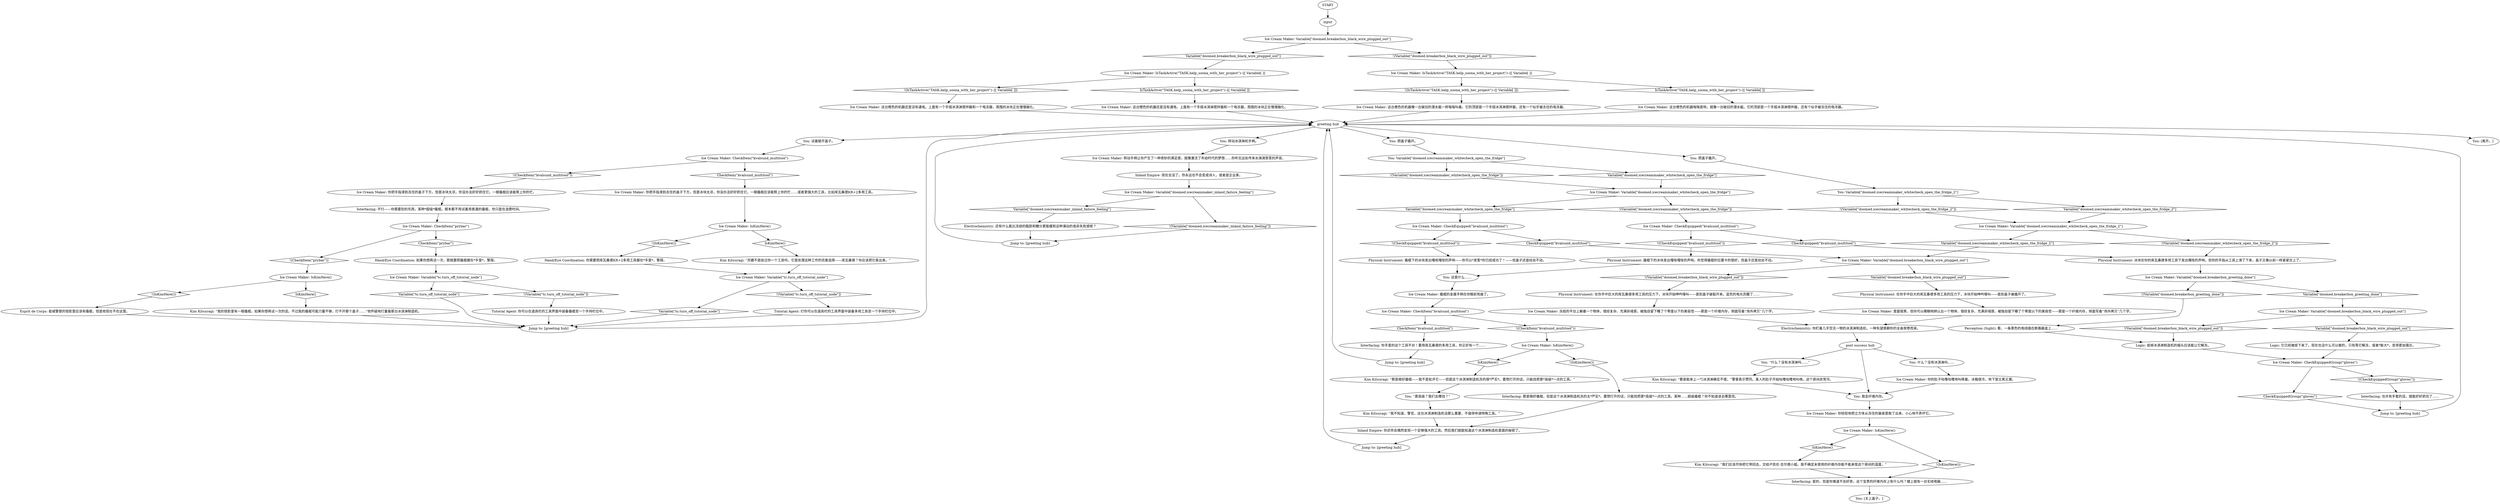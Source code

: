 # DOOMED / ICE CREAM MAKER
# Doomed cellar, a pistachio green ice cream maker next to the breaker box with a radio computer's filament memory inside. Difficulty: heroic, turns into easy if you've read the note from the Ice Bear Fridge.
# ==================================================
digraph G {
	  0 [label="START"];
	  1 [label="input"];
	  2 [label="Logic: 它已经被拔下来了。现在也没什么可以做的，只有等它解冻，或者*胀大*，变得更加强壮。"];
	  3 [label="Kim Kitsuragi: “要是能来上一勺冰淇淋确实不错，”警督表示赞同。某人的肚子开始咕噜咕噜地叫唤。这个房间非常冷。"];
	  4 [label="Ice Cream Maker: 里面很黑，但你可以模糊地辨认出一个物体，错综复杂、充满异域感，被独自留下睡了个零度以下的美容觉——那是一个纤维内存，侧面写着“场外拷贝”几个字。"];
	  5 [label="Ice Cream Maker: IsKimHere()"];
	  6 [label="IsKimHere()", shape=diamond];
	  7 [label="!(IsKimHere())", shape=diamond];
	  9 [label="Inland Empire: 现在全没了。你永远也不会变成诗人，或者是企业家。"];
	  10 [label="Electrochemistry: 你盯着几乎空无一物的冰淇淋制造机，一种失望感朝你的全身席卷而来。"];
	  11 [label="Ice Cream Maker: 你轻轻地把立方体从冻住的基座里取了出来，小心地不弄坏它。"];
	  12 [label="Physical Instrument: 撬棍下的冰块发出嘎吱嘎吱的声响——你可以*发誓*你已经成功了！——但盖子还是纹丝不动。"];
	  13 [label="Ice Cream Maker: CheckItem(\"prybar\")"];
	  14 [label="CheckItem(\"prybar\")", shape=diamond];
	  15 [label="!(CheckItem(\"prybar\"))", shape=diamond];
	  16 [label="Ice Cream Maker: IsKimHere()"];
	  17 [label="IsKimHere()", shape=diamond];
	  18 [label="!(IsKimHere())", shape=diamond];
	  19 [label="Kim Kitsuragi: “苏娜不是给过你一个工具吗，它是处理这种工作的完美选择——库瓦桑德？你应该把它拿出来。”"];
	  20 [label="Physical Instrument: 冰块在你的库瓦桑德多用工具下发出嘎吱的声响，但你的手指从工具上滑了下来，盖子又像以前一样紧紧合上了。"];
	  21 [label="Ice Cream Maker: CheckEquippedGroup(\"gloves\")"];
	  22 [label="CheckEquippedGroup(\"gloves\")", shape=diamond];
	  23 [label="!(CheckEquippedGroup(\"gloves\"))", shape=diamond];
	  24 [label="Kim Kitsuragi: “我们应该尽快把它带回去，交给卢凯伦-吉尔德小姐。我不确定未使用的纤维内存能不能承受这个房间的温度。”"];
	  25 [label="Esprit de Corps: 曷城警督的锐影里应该有撬棍，但是他现在不在这里。"];
	  26 [label="Tutorial Agent: 打你可以在道具栏的工具界面中装备多用工具至一个手持栏位中。"];
	  27 [label="Ice Cream Maker: 你把手指滑到冻住的盖子下方，但是冰块太凉，你没办法好好抓住它。一根撬棍应该能帮上你的忙……或者更强大的工具，比如库瓦桑德KR+2多用工具。"];
	  28 [label="You: 转动冰淇淋机手柄。"];
	  29 [label="Ice Cream Maker: 这台橙色的机器还是没有通电。上面有一个手摇冰淇淋搅拌器和一个电冻器，周围的冰块正在慢慢融化。"];
	  30 [label="You: [关上盖子。]"];
	  31 [label="Ice Cream Maker: IsKimHere()"];
	  32 [label="IsKimHere()", shape=diamond];
	  33 [label="!(IsKimHere())", shape=diamond];
	  34 [label="Ice Cream Maker: IsKimHere()"];
	  35 [label="IsKimHere()", shape=diamond];
	  36 [label="!(IsKimHere())", shape=diamond];
	  37 [label="You: “更高级？我们去哪找？”"];
	  38 [label="Interfacing: 不行——你需要别的东西，某种*超级*撬棍。根本都不用试着用普通的撬棍，你只是在浪费时间。"];
	  39 [label="Jump to: [greeting hub]"];
	  40 [label="Ice Cream Maker: Variable[\"doomed.breakerbox_black_wire_plugged_out\"]"];
	  41 [label="Variable[\"doomed.breakerbox_black_wire_plugged_out\"]", shape=diamond];
	  42 [label="!(Variable[\"doomed.breakerbox_black_wire_plugged_out\"])", shape=diamond];
	  43 [label="post success hub"];
	  44 [label="Kim Kitsuragi: “我不知道，警官。这台冰淇淋制造机没那么重要，不值得申请特殊工具。”"];
	  45 [label="Ice Cream Maker: 你把手指滑到冻住的盖子下方，但是冰块太凉，你没办法好好抓住它。一根撬棍应该能帮上你的忙。"];
	  46 [label="Ice Cream Maker: CheckItem(\"kvalsund_multitool\")"];
	  47 [label="CheckItem(\"kvalsund_multitool\")", shape=diamond];
	  48 [label="!(CheckItem(\"kvalsund_multitool\"))", shape=diamond];
	  49 [label="Ice Cream Maker: Variable[\"doomed.icecreammaker_whitecheck_open_the_fridge\"]"];
	  50 [label="Variable[\"doomed.icecreammaker_whitecheck_open_the_fridge\"]", shape=diamond];
	  51 [label="!(Variable[\"doomed.icecreammaker_whitecheck_open_the_fridge\"])", shape=diamond];
	  52 [label="Perception (Sight): 看，一条黑色的电线插在断路器盒上……"];
	  53 [label="Interfacing: 你手里的这个工具不对！要用库瓦桑德的多用工具，你正好有一个……"];
	  54 [label="You: 什么？没有冰淇淋吗……"];
	  55 [label="Interfacing: 是的，但是你难道不会好奇，这个宝贵的纤维内存上有什么吗？楼上就有一台无线电脑……"];
	  56 [label="Ice Cream Maker: CheckEquipped(\"kvalsund_multitool\")"];
	  57 [label="CheckEquipped(\"kvalsund_multitool\")", shape=diamond];
	  58 [label="!(CheckEquipped(\"kvalsund_multitool\"))", shape=diamond];
	  59 [label="Jump to: [greeting hub]"];
	  60 [label="You: 这是什么……"];
	  61 [label="Interfacing: 那是根好撬棍，但是这个冰淇淋制造机冻的太*严实*。要想打开的话，只能找把更*高级*一点的工具。某种……超级撬棍？你不知道该去哪里找。"];
	  62 [label="Inland Empire: 你迟早会偶然发现一个足够强大的工具。然后我们就能知道这个冰淇淋制造机里面的秘密了。"];
	  63 [label="Ice Cream Maker: Variable[\"doomed.breakerbox_black_wire_plugged_out\"]"];
	  64 [label="Variable[\"doomed.breakerbox_black_wire_plugged_out\"]", shape=diamond];
	  65 [label="!(Variable[\"doomed.breakerbox_black_wire_plugged_out\"])", shape=diamond];
	  66 [label="Ice Cream Maker: 撬棍的金属手柄在你眼前弯曲了。"];
	  67 [label="Ice Cream Maker: 这台橙色的机器还是没有通电。上面有一个手摇冰淇淋搅拌器和一个电冻器，周围的冰块正在慢慢融化。"];
	  68 [label="Physical Instrument: 在你手中巨大的库瓦桑德多用工具的压力下，冰块开始呻吟嚎叫——直到盖子被撬开了。"];
	  69 [label="Hand/Eye Coordination: 如果你想再试一次，那就要把撬棍握在*手里*，警探。"];
	  70 [label="You: 把盖子撬开。"];
	  71 [label="You: Variable[\"doomed.icecreammaker_whitecheck_open_the_fridge_2\"]"];
	  72 [label="Variable[\"doomed.icecreammaker_whitecheck_open_the_fridge_2\"]", shape=diamond];
	  73 [label="!(Variable[\"doomed.icecreammaker_whitecheck_open_the_fridge_2\"])", shape=diamond];
	  74 [label="Jump to: [greeting hub]"];
	  75 [label="Ice Cream Maker: 转动手柄让你产生了一种奇妙的满足感，就像激活了年幼时代的梦想……你听见远处传来水滴滴答答的声音。"];
	  76 [label="Ice Cream Maker: Variable[\"tc.turn_off_tutorial_node\"]"];
	  77 [label="Variable[\"tc.turn_off_tutorial_node\"]", shape=diamond];
	  78 [label="!(Variable[\"tc.turn_off_tutorial_node\"])", shape=diamond];
	  79 [label="You: 试着砸开盖子。"];
	  80 [label="Ice Cream Maker: 这台橙色的机器像一台破旧的潜水艇一样嗡嗡叫着。它的顶部是一个手摇冰淇淋搅拌器，还有一个似乎被冻住的电冻器。"];
	  81 [label="Physical Instrument: 在你手中巨大的库瓦桑德多用工具的压力下，冰块开始呻吟嚎叫——直到盖子破裂开来。蓝色的电光苏醒了……"];
	  82 [label="Ice Cream Maker: 这台橙色的机器嗡嗡直响，就像一台破旧的潜水艇。它的顶部是一个手摇冰淇淋搅拌器，还有个似乎被冻住的电冻器。"];
	  83 [label="Ice Cream Maker: 冻结的平台上躺着一个物体，错综复杂、充满异域感，被独自留下睡了个零度以下的美容觉——那是一个纤维内存，侧面写着“场外拷贝”几个字。"];
	  84 [label="Kim Kitsuragi: “那是根好撬棍——我不是批评它——但是这个冰淇淋制造机冻的很*严实*。要想打开的话，只能找把更*高级*一点的工具。”"];
	  85 [label="Jump to: [greeting hub]"];
	  86 [label="Ice Cream Maker: IsTaskActive(\"TASK.help_soona_with_her_project\")--[[ Variable[ ]]"];
	  87 [label="IsTaskActive(\"TASK.help_soona_with_her_project\")--[[ Variable[ ]]", shape=diamond];
	  88 [label="!(IsTaskActive(\"TASK.help_soona_with_her_project\")--[[ Variable[ ]])", shape=diamond];
	  89 [label="Jump to: [greeting hub]"];
	  90 [label="Kim Kitsuragi: “我的锐影里有一根撬棍，如果你想再试一次的话。不过我的撬棍可能力量不够，打不开那个盖子……”他怀疑地打量着那台冰淇淋制造机。"];
	  91 [label="greeting hub"];
	  92 [label="Logic: 拔掉冰淇淋制造机的插头应该能让它解冻。"];
	  93 [label="You: “什么？没有冰淇淋吗……”"];
	  94 [label="Ice Cream Maker: CheckEquipped(\"kvalsund_multitool\")"];
	  95 [label="CheckEquipped(\"kvalsund_multitool\")", shape=diamond];
	  96 [label="!(CheckEquipped(\"kvalsund_multitool\"))", shape=diamond];
	  97 [label="Electrochemistry: 还有什么能比冻结的脂肪和糖分更能缓和这种涌动的诡异失败感呢？"];
	  98 [label="Ice Cream Maker: IsTaskActive(\"TASK.help_soona_with_her_project\")--[[ Variable[ ]]"];
	  99 [label="IsTaskActive(\"TASK.help_soona_with_her_project\")--[[ Variable[ ]]", shape=diamond];
	  100 [label="!(IsTaskActive(\"TASK.help_soona_with_her_project\")--[[ Variable[ ]])", shape=diamond];
	  101 [label="Ice Cream Maker: 你的肚子咕噜咕噜地叫唤着。冰箱很冷，地下室又黑又潮。"];
	  102 [label="Ice Cream Maker: Variable[\"doomed.icecreammaker_whitecheck_open_the_fridge_2\"]"];
	  103 [label="Variable[\"doomed.icecreammaker_whitecheck_open_the_fridge_2\"]", shape=diamond];
	  104 [label="!(Variable[\"doomed.icecreammaker_whitecheck_open_the_fridge_2\"])", shape=diamond];
	  105 [label="You: 把盖子撬开。"];
	  106 [label="You: Variable[\"doomed.icecreammaker_whitecheck_open_the_fridge\"]"];
	  107 [label="Variable[\"doomed.icecreammaker_whitecheck_open_the_fridge\"]", shape=diamond];
	  108 [label="!(Variable[\"doomed.icecreammaker_whitecheck_open_the_fridge\"])", shape=diamond];
	  109 [label="You: 取走纤维内存。"];
	  110 [label="Ice Cream Maker: Variable[\"tc.turn_off_tutorial_node\"]"];
	  111 [label="Variable[\"tc.turn_off_tutorial_node\"]", shape=diamond];
	  112 [label="!(Variable[\"tc.turn_off_tutorial_node\"])", shape=diamond];
	  113 [label="Ice Cream Maker: Variable[\"doomed.breakerbox_greeting_done\"]"];
	  114 [label="Variable[\"doomed.breakerbox_greeting_done\"]", shape=diamond];
	  115 [label="!(Variable[\"doomed.breakerbox_greeting_done\"])", shape=diamond];
	  116 [label="Ice Cream Maker: CheckItem(\"kvalsund_multitool\")"];
	  117 [label="CheckItem(\"kvalsund_multitool\")", shape=diamond];
	  118 [label="!(CheckItem(\"kvalsund_multitool\"))", shape=diamond];
	  119 [label="Ice Cream Maker: Variable[\"doomed.breakerbox_black_wire_plugged_out\"]"];
	  120 [label="Variable[\"doomed.breakerbox_black_wire_plugged_out\"]", shape=diamond];
	  121 [label="!(Variable[\"doomed.breakerbox_black_wire_plugged_out\"])", shape=diamond];
	  122 [label="Interfacing: 也许有手套的话，就能好好抓住了……"];
	  123 [label="Physical Instrument: 撬棍下的冰块发出嘎吱嘎吱的声响。你觉得撬棍的位置卡的很好，但盖子还是纹丝不动。"];
	  124 [label="Hand/Eye Coordination: 你需要把库瓦桑德KR+2多用工具握在*手里*，警探。"];
	  125 [label="Tutorial Agent: 你可以在道具栏的工具界面中装备撬棍至一个手持栏位中。"];
	  126 [label="You: [离开。]"];
	  127 [label="Ice Cream Maker: Variable[\"doomed.icecreammaker_inland_failure_feeling\"]"];
	  128 [label="Variable[\"doomed.icecreammaker_inland_failure_feeling\"]", shape=diamond];
	  129 [label="!(Variable[\"doomed.icecreammaker_inland_failure_feeling\"])", shape=diamond];
	  0 -> 1
	  1 -> 63
	  2 -> 21
	  3 -> 109
	  4 -> 10
	  5 -> 6
	  5 -> 7
	  6 -> 90
	  7 -> 25
	  9 -> 127
	  10 -> 43
	  11 -> 31
	  12 -> 60
	  13 -> 14
	  13 -> 15
	  14 -> 69
	  15 -> 5
	  16 -> 17
	  16 -> 18
	  17 -> 19
	  18 -> 124
	  19 -> 110
	  20 -> 113
	  21 -> 22
	  21 -> 23
	  22 -> 74
	  23 -> 122
	  24 -> 55
	  25 -> 39
	  26 -> 39
	  27 -> 16
	  28 -> 75
	  29 -> 91
	  31 -> 32
	  31 -> 33
	  32 -> 24
	  33 -> 55
	  34 -> 35
	  34 -> 36
	  35 -> 84
	  36 -> 61
	  37 -> 44
	  38 -> 13
	  39 -> 91
	  40 -> 41
	  40 -> 42
	  41 -> 68
	  42 -> 81
	  43 -> 109
	  43 -> 93
	  43 -> 54
	  44 -> 62
	  45 -> 38
	  46 -> 48
	  46 -> 47
	  47 -> 53
	  48 -> 34
	  49 -> 50
	  49 -> 51
	  50 -> 56
	  51 -> 94
	  52 -> 92
	  53 -> 85
	  54 -> 101
	  55 -> 30
	  56 -> 57
	  56 -> 58
	  57 -> 40
	  58 -> 12
	  59 -> 91
	  60 -> 66
	  61 -> 62
	  62 -> 89
	  63 -> 64
	  63 -> 65
	  64 -> 98
	  65 -> 86
	  66 -> 46
	  67 -> 91
	  68 -> 4
	  69 -> 76
	  70 -> 71
	  71 -> 72
	  71 -> 73
	  72 -> 102
	  73 -> 102
	  74 -> 91
	  75 -> 9
	  76 -> 77
	  76 -> 78
	  77 -> 39
	  78 -> 125
	  79 -> 116
	  80 -> 91
	  81 -> 83
	  82 -> 91
	  83 -> 10
	  84 -> 37
	  85 -> 91
	  86 -> 88
	  86 -> 87
	  87 -> 82
	  88 -> 80
	  89 -> 91
	  90 -> 39
	  91 -> 70
	  91 -> 105
	  91 -> 79
	  91 -> 28
	  91 -> 126
	  92 -> 21
	  93 -> 3
	  94 -> 96
	  94 -> 95
	  95 -> 20
	  96 -> 123
	  97 -> 59
	  98 -> 99
	  98 -> 100
	  99 -> 67
	  100 -> 29
	  101 -> 109
	  102 -> 104
	  102 -> 103
	  103 -> 40
	  104 -> 20
	  105 -> 106
	  106 -> 107
	  106 -> 108
	  107 -> 49
	  108 -> 49
	  109 -> 11
	  110 -> 112
	  110 -> 111
	  111 -> 39
	  112 -> 26
	  113 -> 114
	  113 -> 115
	  114 -> 119
	  115 -> 52
	  116 -> 117
	  116 -> 118
	  117 -> 27
	  118 -> 45
	  119 -> 120
	  119 -> 121
	  120 -> 2
	  121 -> 92
	  122 -> 74
	  123 -> 60
	  124 -> 110
	  125 -> 39
	  127 -> 128
	  127 -> 129
	  128 -> 97
	  129 -> 59
}

